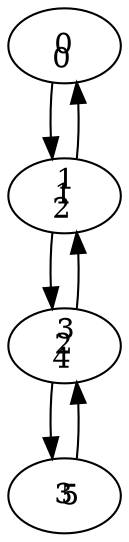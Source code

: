 digraph {
	0 [pos="0,0!"];
	1 [pos="2,0!"];
	2 [pos="4,0!"];
	3 [pos="6,0!"];
	0 -> 1 [headlabel=0 labeldistance=4.75 labelangle=-10];
	1 -> 0 [headlabel=1 labeldistance=4.75 labelangle=-10];
	1 -> 2 [headlabel=2 labeldistance=4.75 labelangle=-10];
	2 -> 1 [headlabel=3 labeldistance=4.75 labelangle=-10];
	2 -> 3 [headlabel=4 labeldistance=4.75 labelangle=-10];
	3 -> 2 [headlabel=5 labeldistance=5.5 labelangle=-7];
}
